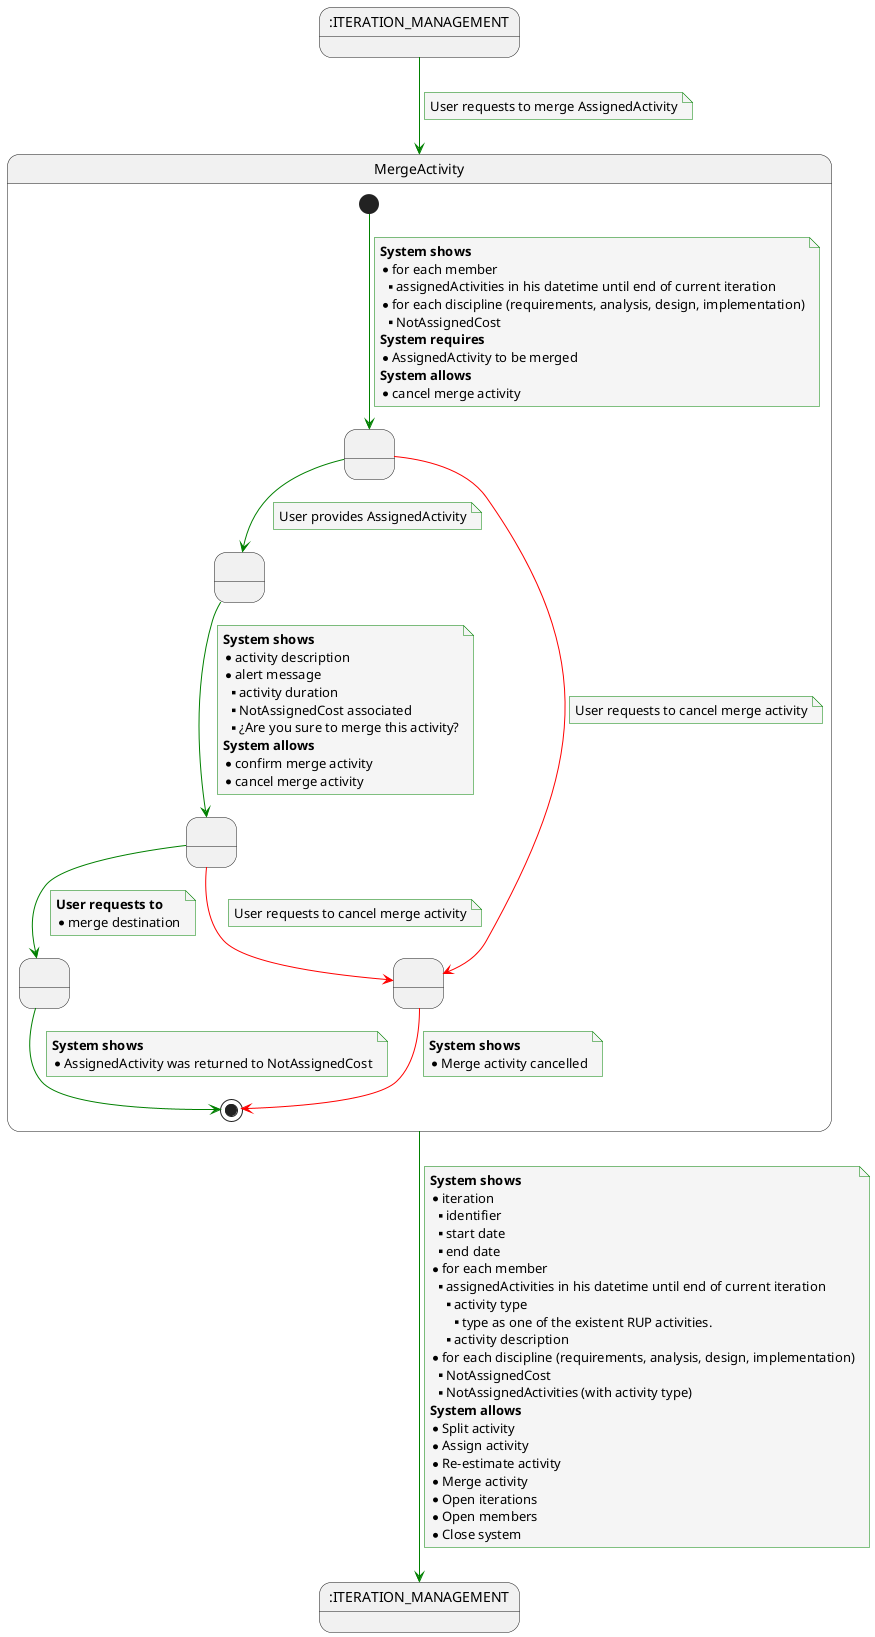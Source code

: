 @startuml

    skinparam {
        NoteBackgroundColor #whiteSmoke
        ArrowColor #green
        NoteBorderColor #green
    }

    state ITERATION_MANAGEMENT_STARTS as ":ITERATION_MANAGEMENT"
    state ITERATION_MANAGEMENT_ENDS as ":ITERATION_MANAGEMENT"

    ITERATION_MANAGEMENT_STARTS --> MergeActivity
    note on link
        User requests to merge AssignedActivity
    end note

    state MergeActivity {
        state 13 as " "
        state 5 as " "
        state 14 as " "
        state 20 as " "
        state 15 as " "

    [*] --> 13
    note on link
    <b>System shows</b>
    * for each member
    **assignedActivities in his datetime until end of current iteration
    * for each discipline (requirements, analysis, design, implementation)
    ** NotAssignedCost
    <b>System requires</b>
    * AssignedActivity to be merged
    <b>System allows</b>
    * cancel merge activity
    end note

    13 --> 5
    note on link
        User provides AssignedActivity
    end note

    13 -[#red]-> 20
    note on link
        User requests to cancel merge activity
    end note

    5 --> 14
    note on link
    <b>System shows</b>
    * activity description
    * alert message
    ** activity duration
    ** NotAssignedCost associated
    ** ¿Are you sure to merge this activity?
    <b>System allows</b>
    * confirm merge activity
    * cancel merge activity
    end note

    14 -[#red]-> 20
    note on link
        User requests to cancel merge activity
    end note

    14 -down-> 15
    note on link
        <b>User requests to</b>
        * merge destination
    end note

    20 -[#red]-> [*]
    note on link
         <b>System shows</b>
         * Merge activity cancelled
    end note

    15 --> [*]
    note on link
     <b>System shows</b>
     * AssignedActivity was returned to NotAssignedCost
     end note
}

MergeActivity --> ITERATION_MANAGEMENT_ENDS
note on link
     <b>System shows</b>
     * iteration
     ** identifier
     ** start date
     ** end date
     * for each member
     **assignedActivities in his datetime until end of current iteration
     *** activity type
     **** type as one of the existent RUP activities.
     *** activity description
     * for each discipline (requirements, analysis, design, implementation)
     ** NotAssignedCost
     ** NotAssignedActivities (with activity type)
     <b>System allows</b>
     * Split activity
     * Assign activity
     * Re-estimate activity
     * Merge activity
     * Open iterations
     * Open members
     * Close system
     end note

@enduml
